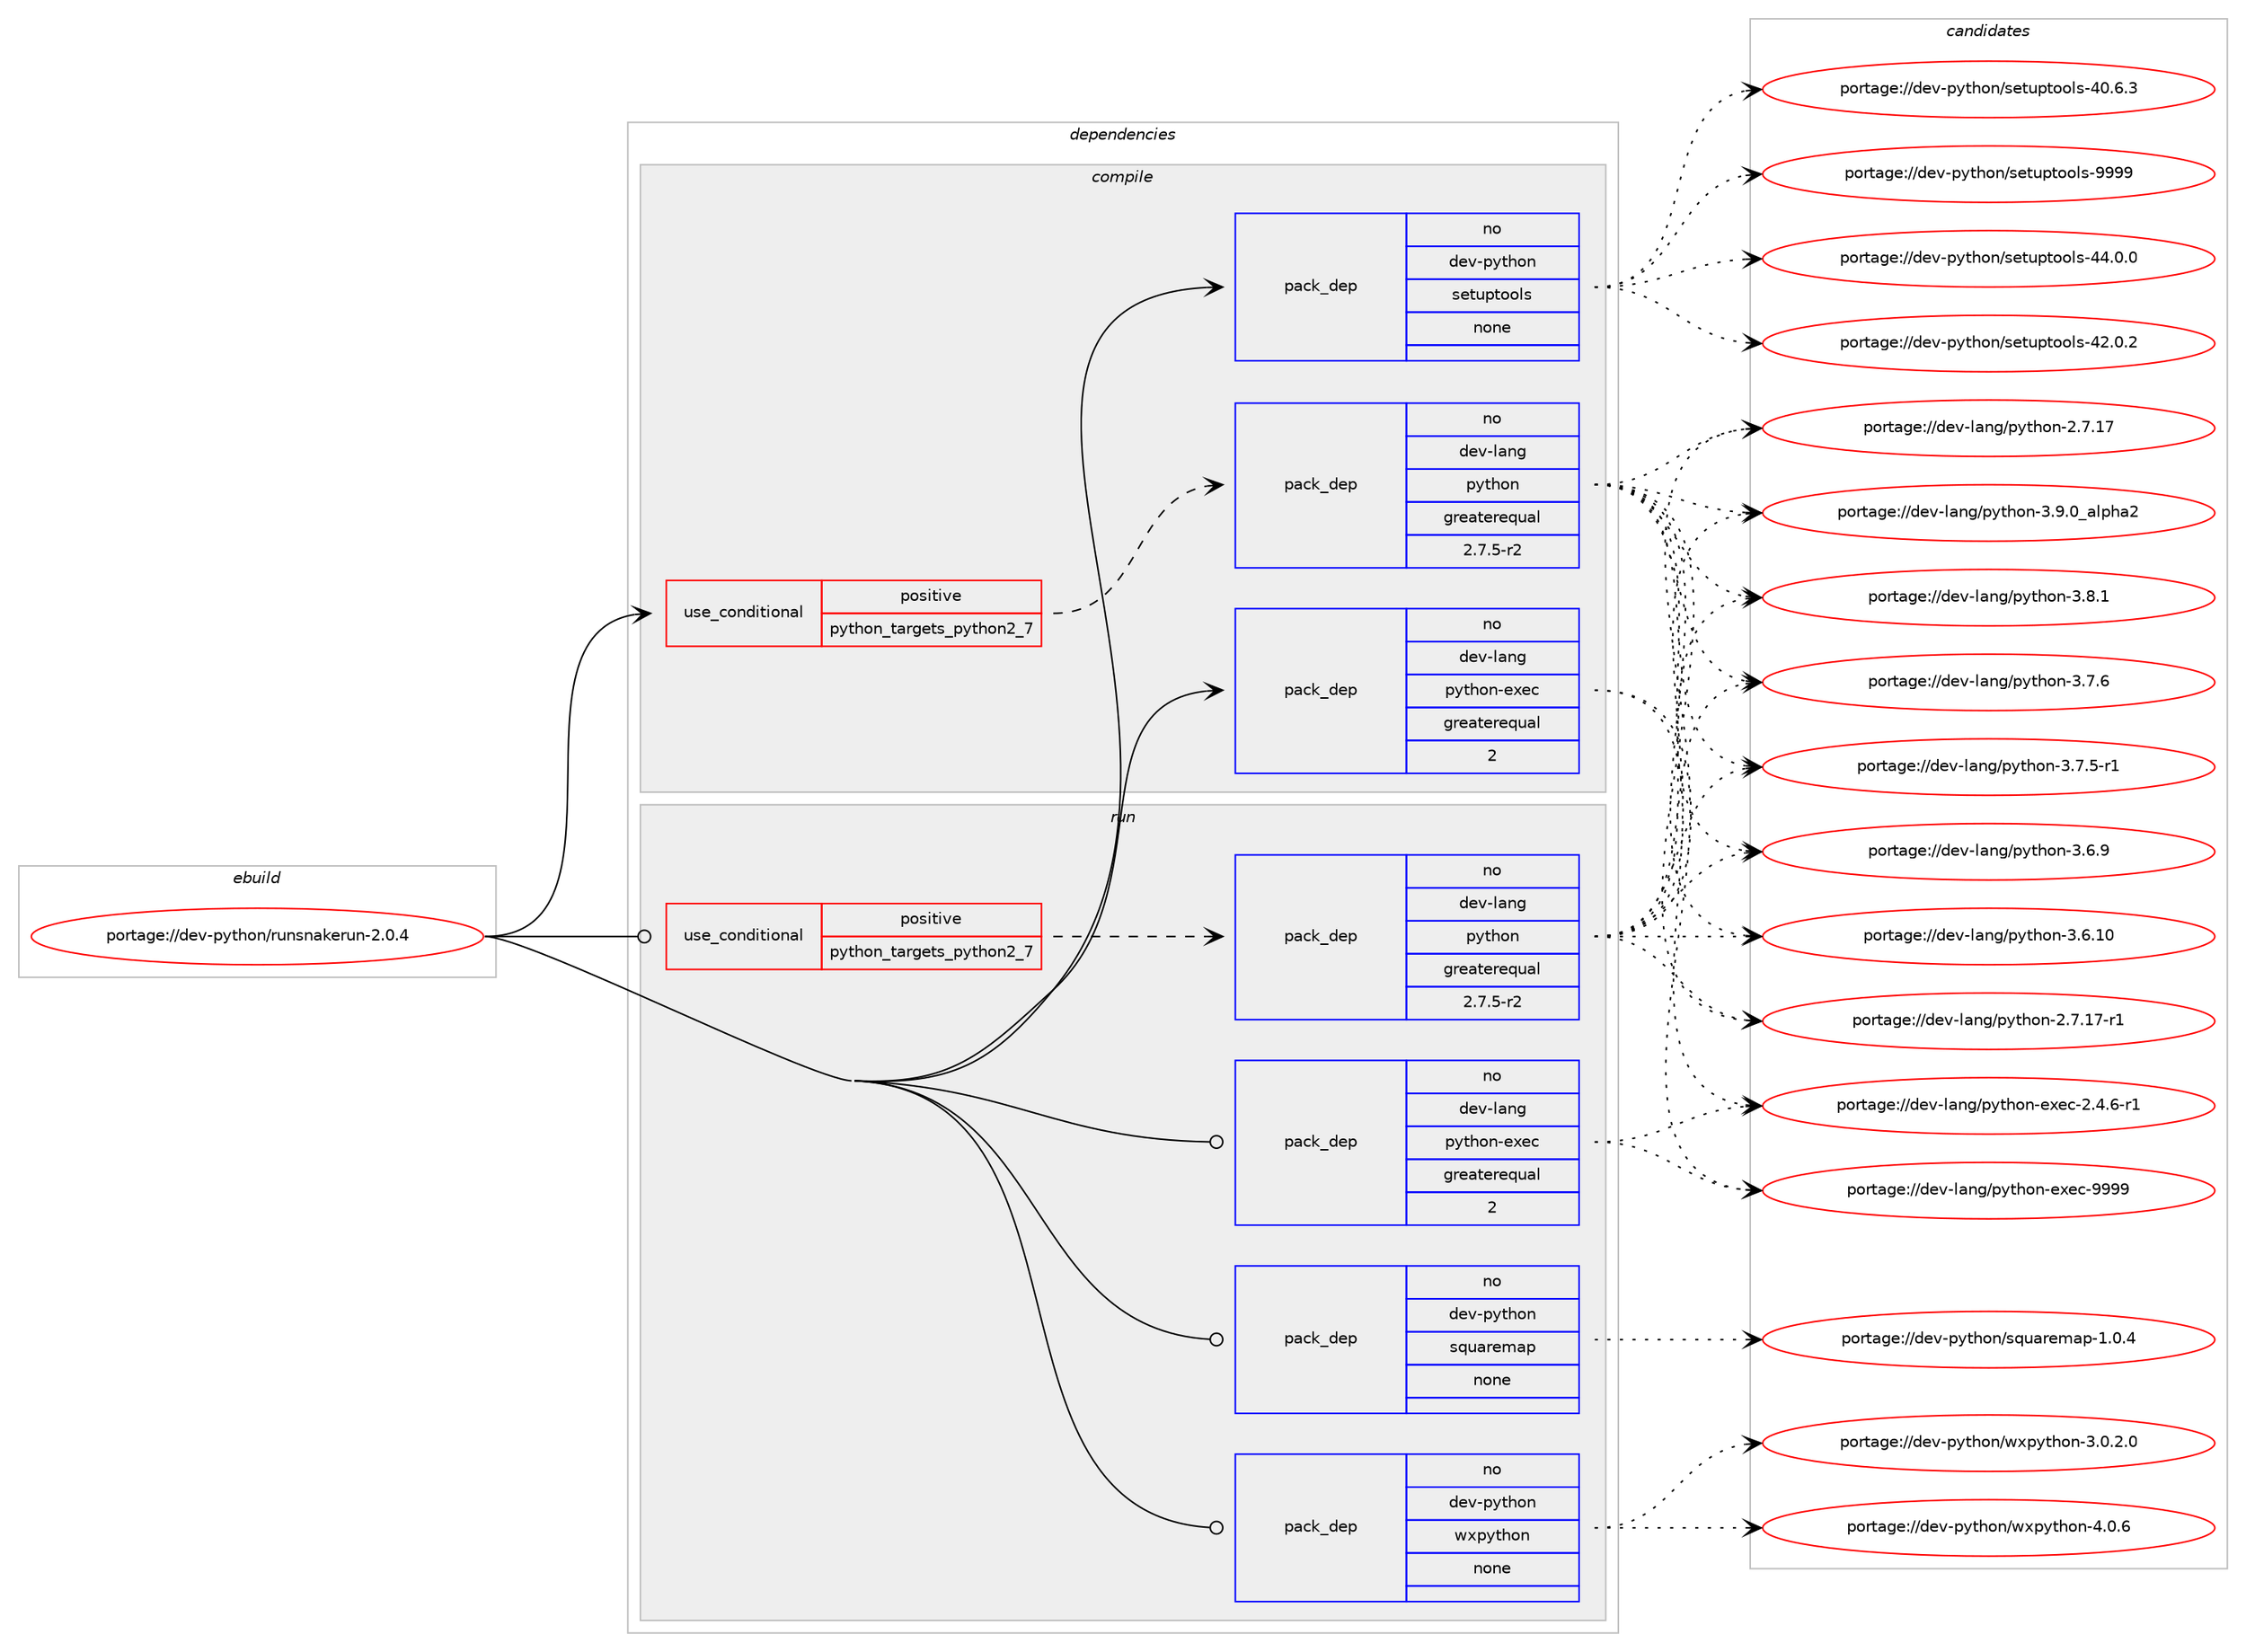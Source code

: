 digraph prolog {

# *************
# Graph options
# *************

newrank=true;
concentrate=true;
compound=true;
graph [rankdir=LR,fontname=Helvetica,fontsize=10,ranksep=1.5];#, ranksep=2.5, nodesep=0.2];
edge  [arrowhead=vee];
node  [fontname=Helvetica,fontsize=10];

# **********
# The ebuild
# **********

subgraph cluster_leftcol {
color=gray;
rank=same;
label=<<i>ebuild</i>>;
id [label="portage://dev-python/runsnakerun-2.0.4", color=red, width=4, href="../dev-python/runsnakerun-2.0.4.svg"];
}

# ****************
# The dependencies
# ****************

subgraph cluster_midcol {
color=gray;
label=<<i>dependencies</i>>;
subgraph cluster_compile {
fillcolor="#eeeeee";
style=filled;
label=<<i>compile</i>>;
subgraph cond106360 {
dependency426973 [label=<<TABLE BORDER="0" CELLBORDER="1" CELLSPACING="0" CELLPADDING="4"><TR><TD ROWSPAN="3" CELLPADDING="10">use_conditional</TD></TR><TR><TD>positive</TD></TR><TR><TD>python_targets_python2_7</TD></TR></TABLE>>, shape=none, color=red];
subgraph pack315715 {
dependency426974 [label=<<TABLE BORDER="0" CELLBORDER="1" CELLSPACING="0" CELLPADDING="4" WIDTH="220"><TR><TD ROWSPAN="6" CELLPADDING="30">pack_dep</TD></TR><TR><TD WIDTH="110">no</TD></TR><TR><TD>dev-lang</TD></TR><TR><TD>python</TD></TR><TR><TD>greaterequal</TD></TR><TR><TD>2.7.5-r2</TD></TR></TABLE>>, shape=none, color=blue];
}
dependency426973:e -> dependency426974:w [weight=20,style="dashed",arrowhead="vee"];
}
id:e -> dependency426973:w [weight=20,style="solid",arrowhead="vee"];
subgraph pack315716 {
dependency426975 [label=<<TABLE BORDER="0" CELLBORDER="1" CELLSPACING="0" CELLPADDING="4" WIDTH="220"><TR><TD ROWSPAN="6" CELLPADDING="30">pack_dep</TD></TR><TR><TD WIDTH="110">no</TD></TR><TR><TD>dev-lang</TD></TR><TR><TD>python-exec</TD></TR><TR><TD>greaterequal</TD></TR><TR><TD>2</TD></TR></TABLE>>, shape=none, color=blue];
}
id:e -> dependency426975:w [weight=20,style="solid",arrowhead="vee"];
subgraph pack315717 {
dependency426976 [label=<<TABLE BORDER="0" CELLBORDER="1" CELLSPACING="0" CELLPADDING="4" WIDTH="220"><TR><TD ROWSPAN="6" CELLPADDING="30">pack_dep</TD></TR><TR><TD WIDTH="110">no</TD></TR><TR><TD>dev-python</TD></TR><TR><TD>setuptools</TD></TR><TR><TD>none</TD></TR><TR><TD></TD></TR></TABLE>>, shape=none, color=blue];
}
id:e -> dependency426976:w [weight=20,style="solid",arrowhead="vee"];
}
subgraph cluster_compileandrun {
fillcolor="#eeeeee";
style=filled;
label=<<i>compile and run</i>>;
}
subgraph cluster_run {
fillcolor="#eeeeee";
style=filled;
label=<<i>run</i>>;
subgraph cond106361 {
dependency426977 [label=<<TABLE BORDER="0" CELLBORDER="1" CELLSPACING="0" CELLPADDING="4"><TR><TD ROWSPAN="3" CELLPADDING="10">use_conditional</TD></TR><TR><TD>positive</TD></TR><TR><TD>python_targets_python2_7</TD></TR></TABLE>>, shape=none, color=red];
subgraph pack315718 {
dependency426978 [label=<<TABLE BORDER="0" CELLBORDER="1" CELLSPACING="0" CELLPADDING="4" WIDTH="220"><TR><TD ROWSPAN="6" CELLPADDING="30">pack_dep</TD></TR><TR><TD WIDTH="110">no</TD></TR><TR><TD>dev-lang</TD></TR><TR><TD>python</TD></TR><TR><TD>greaterequal</TD></TR><TR><TD>2.7.5-r2</TD></TR></TABLE>>, shape=none, color=blue];
}
dependency426977:e -> dependency426978:w [weight=20,style="dashed",arrowhead="vee"];
}
id:e -> dependency426977:w [weight=20,style="solid",arrowhead="odot"];
subgraph pack315719 {
dependency426979 [label=<<TABLE BORDER="0" CELLBORDER="1" CELLSPACING="0" CELLPADDING="4" WIDTH="220"><TR><TD ROWSPAN="6" CELLPADDING="30">pack_dep</TD></TR><TR><TD WIDTH="110">no</TD></TR><TR><TD>dev-lang</TD></TR><TR><TD>python-exec</TD></TR><TR><TD>greaterequal</TD></TR><TR><TD>2</TD></TR></TABLE>>, shape=none, color=blue];
}
id:e -> dependency426979:w [weight=20,style="solid",arrowhead="odot"];
subgraph pack315720 {
dependency426980 [label=<<TABLE BORDER="0" CELLBORDER="1" CELLSPACING="0" CELLPADDING="4" WIDTH="220"><TR><TD ROWSPAN="6" CELLPADDING="30">pack_dep</TD></TR><TR><TD WIDTH="110">no</TD></TR><TR><TD>dev-python</TD></TR><TR><TD>squaremap</TD></TR><TR><TD>none</TD></TR><TR><TD></TD></TR></TABLE>>, shape=none, color=blue];
}
id:e -> dependency426980:w [weight=20,style="solid",arrowhead="odot"];
subgraph pack315721 {
dependency426981 [label=<<TABLE BORDER="0" CELLBORDER="1" CELLSPACING="0" CELLPADDING="4" WIDTH="220"><TR><TD ROWSPAN="6" CELLPADDING="30">pack_dep</TD></TR><TR><TD WIDTH="110">no</TD></TR><TR><TD>dev-python</TD></TR><TR><TD>wxpython</TD></TR><TR><TD>none</TD></TR><TR><TD></TD></TR></TABLE>>, shape=none, color=blue];
}
id:e -> dependency426981:w [weight=20,style="solid",arrowhead="odot"];
}
}

# **************
# The candidates
# **************

subgraph cluster_choices {
rank=same;
color=gray;
label=<<i>candidates</i>>;

subgraph choice315715 {
color=black;
nodesep=1;
choice10010111845108971101034711212111610411111045514657464895971081121049750 [label="portage://dev-lang/python-3.9.0_alpha2", color=red, width=4,href="../dev-lang/python-3.9.0_alpha2.svg"];
choice100101118451089711010347112121116104111110455146564649 [label="portage://dev-lang/python-3.8.1", color=red, width=4,href="../dev-lang/python-3.8.1.svg"];
choice100101118451089711010347112121116104111110455146554654 [label="portage://dev-lang/python-3.7.6", color=red, width=4,href="../dev-lang/python-3.7.6.svg"];
choice1001011184510897110103471121211161041111104551465546534511449 [label="portage://dev-lang/python-3.7.5-r1", color=red, width=4,href="../dev-lang/python-3.7.5-r1.svg"];
choice100101118451089711010347112121116104111110455146544657 [label="portage://dev-lang/python-3.6.9", color=red, width=4,href="../dev-lang/python-3.6.9.svg"];
choice10010111845108971101034711212111610411111045514654464948 [label="portage://dev-lang/python-3.6.10", color=red, width=4,href="../dev-lang/python-3.6.10.svg"];
choice100101118451089711010347112121116104111110455046554649554511449 [label="portage://dev-lang/python-2.7.17-r1", color=red, width=4,href="../dev-lang/python-2.7.17-r1.svg"];
choice10010111845108971101034711212111610411111045504655464955 [label="portage://dev-lang/python-2.7.17", color=red, width=4,href="../dev-lang/python-2.7.17.svg"];
dependency426974:e -> choice10010111845108971101034711212111610411111045514657464895971081121049750:w [style=dotted,weight="100"];
dependency426974:e -> choice100101118451089711010347112121116104111110455146564649:w [style=dotted,weight="100"];
dependency426974:e -> choice100101118451089711010347112121116104111110455146554654:w [style=dotted,weight="100"];
dependency426974:e -> choice1001011184510897110103471121211161041111104551465546534511449:w [style=dotted,weight="100"];
dependency426974:e -> choice100101118451089711010347112121116104111110455146544657:w [style=dotted,weight="100"];
dependency426974:e -> choice10010111845108971101034711212111610411111045514654464948:w [style=dotted,weight="100"];
dependency426974:e -> choice100101118451089711010347112121116104111110455046554649554511449:w [style=dotted,weight="100"];
dependency426974:e -> choice10010111845108971101034711212111610411111045504655464955:w [style=dotted,weight="100"];
}
subgraph choice315716 {
color=black;
nodesep=1;
choice10010111845108971101034711212111610411111045101120101994557575757 [label="portage://dev-lang/python-exec-9999", color=red, width=4,href="../dev-lang/python-exec-9999.svg"];
choice10010111845108971101034711212111610411111045101120101994550465246544511449 [label="portage://dev-lang/python-exec-2.4.6-r1", color=red, width=4,href="../dev-lang/python-exec-2.4.6-r1.svg"];
dependency426975:e -> choice10010111845108971101034711212111610411111045101120101994557575757:w [style=dotted,weight="100"];
dependency426975:e -> choice10010111845108971101034711212111610411111045101120101994550465246544511449:w [style=dotted,weight="100"];
}
subgraph choice315717 {
color=black;
nodesep=1;
choice10010111845112121116104111110471151011161171121161111111081154557575757 [label="portage://dev-python/setuptools-9999", color=red, width=4,href="../dev-python/setuptools-9999.svg"];
choice100101118451121211161041111104711510111611711211611111110811545525246484648 [label="portage://dev-python/setuptools-44.0.0", color=red, width=4,href="../dev-python/setuptools-44.0.0.svg"];
choice100101118451121211161041111104711510111611711211611111110811545525046484650 [label="portage://dev-python/setuptools-42.0.2", color=red, width=4,href="../dev-python/setuptools-42.0.2.svg"];
choice100101118451121211161041111104711510111611711211611111110811545524846544651 [label="portage://dev-python/setuptools-40.6.3", color=red, width=4,href="../dev-python/setuptools-40.6.3.svg"];
dependency426976:e -> choice10010111845112121116104111110471151011161171121161111111081154557575757:w [style=dotted,weight="100"];
dependency426976:e -> choice100101118451121211161041111104711510111611711211611111110811545525246484648:w [style=dotted,weight="100"];
dependency426976:e -> choice100101118451121211161041111104711510111611711211611111110811545525046484650:w [style=dotted,weight="100"];
dependency426976:e -> choice100101118451121211161041111104711510111611711211611111110811545524846544651:w [style=dotted,weight="100"];
}
subgraph choice315718 {
color=black;
nodesep=1;
choice10010111845108971101034711212111610411111045514657464895971081121049750 [label="portage://dev-lang/python-3.9.0_alpha2", color=red, width=4,href="../dev-lang/python-3.9.0_alpha2.svg"];
choice100101118451089711010347112121116104111110455146564649 [label="portage://dev-lang/python-3.8.1", color=red, width=4,href="../dev-lang/python-3.8.1.svg"];
choice100101118451089711010347112121116104111110455146554654 [label="portage://dev-lang/python-3.7.6", color=red, width=4,href="../dev-lang/python-3.7.6.svg"];
choice1001011184510897110103471121211161041111104551465546534511449 [label="portage://dev-lang/python-3.7.5-r1", color=red, width=4,href="../dev-lang/python-3.7.5-r1.svg"];
choice100101118451089711010347112121116104111110455146544657 [label="portage://dev-lang/python-3.6.9", color=red, width=4,href="../dev-lang/python-3.6.9.svg"];
choice10010111845108971101034711212111610411111045514654464948 [label="portage://dev-lang/python-3.6.10", color=red, width=4,href="../dev-lang/python-3.6.10.svg"];
choice100101118451089711010347112121116104111110455046554649554511449 [label="portage://dev-lang/python-2.7.17-r1", color=red, width=4,href="../dev-lang/python-2.7.17-r1.svg"];
choice10010111845108971101034711212111610411111045504655464955 [label="portage://dev-lang/python-2.7.17", color=red, width=4,href="../dev-lang/python-2.7.17.svg"];
dependency426978:e -> choice10010111845108971101034711212111610411111045514657464895971081121049750:w [style=dotted,weight="100"];
dependency426978:e -> choice100101118451089711010347112121116104111110455146564649:w [style=dotted,weight="100"];
dependency426978:e -> choice100101118451089711010347112121116104111110455146554654:w [style=dotted,weight="100"];
dependency426978:e -> choice1001011184510897110103471121211161041111104551465546534511449:w [style=dotted,weight="100"];
dependency426978:e -> choice100101118451089711010347112121116104111110455146544657:w [style=dotted,weight="100"];
dependency426978:e -> choice10010111845108971101034711212111610411111045514654464948:w [style=dotted,weight="100"];
dependency426978:e -> choice100101118451089711010347112121116104111110455046554649554511449:w [style=dotted,weight="100"];
dependency426978:e -> choice10010111845108971101034711212111610411111045504655464955:w [style=dotted,weight="100"];
}
subgraph choice315719 {
color=black;
nodesep=1;
choice10010111845108971101034711212111610411111045101120101994557575757 [label="portage://dev-lang/python-exec-9999", color=red, width=4,href="../dev-lang/python-exec-9999.svg"];
choice10010111845108971101034711212111610411111045101120101994550465246544511449 [label="portage://dev-lang/python-exec-2.4.6-r1", color=red, width=4,href="../dev-lang/python-exec-2.4.6-r1.svg"];
dependency426979:e -> choice10010111845108971101034711212111610411111045101120101994557575757:w [style=dotted,weight="100"];
dependency426979:e -> choice10010111845108971101034711212111610411111045101120101994550465246544511449:w [style=dotted,weight="100"];
}
subgraph choice315720 {
color=black;
nodesep=1;
choice10010111845112121116104111110471151131179711410110997112454946484652 [label="portage://dev-python/squaremap-1.0.4", color=red, width=4,href="../dev-python/squaremap-1.0.4.svg"];
dependency426980:e -> choice10010111845112121116104111110471151131179711410110997112454946484652:w [style=dotted,weight="100"];
}
subgraph choice315721 {
color=black;
nodesep=1;
choice1001011184511212111610411111047119120112121116104111110455246484654 [label="portage://dev-python/wxpython-4.0.6", color=red, width=4,href="../dev-python/wxpython-4.0.6.svg"];
choice10010111845112121116104111110471191201121211161041111104551464846504648 [label="portage://dev-python/wxpython-3.0.2.0", color=red, width=4,href="../dev-python/wxpython-3.0.2.0.svg"];
dependency426981:e -> choice1001011184511212111610411111047119120112121116104111110455246484654:w [style=dotted,weight="100"];
dependency426981:e -> choice10010111845112121116104111110471191201121211161041111104551464846504648:w [style=dotted,weight="100"];
}
}

}
